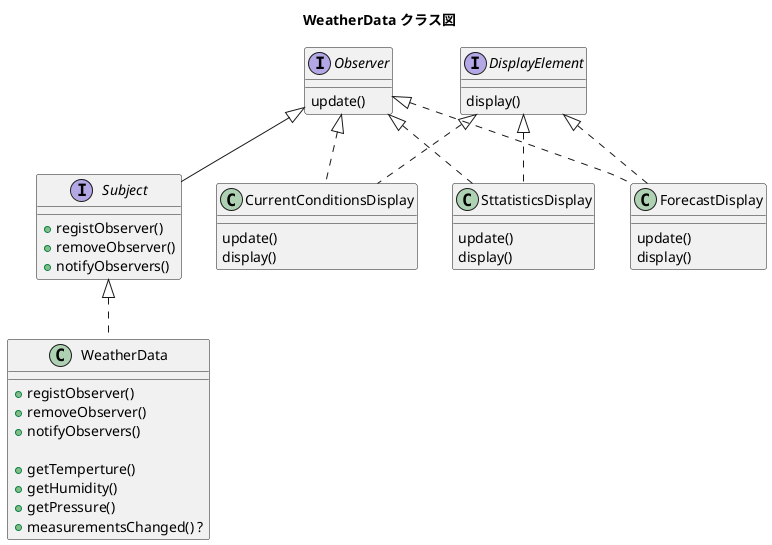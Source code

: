 @startuml
title WeatherData クラス図

interface Subject {
  +registObserver()
  +removeObserver()
  +notifyObservers()
}

Subject <|.. WeatherData

class WeatherData {
  +registObserver()
  +removeObserver()
  +notifyObservers()

  +getTemperture()
  +getHumidity()
  +getPressure()
  +measurementsChanged() ?
}

Observer <|-- Subject

interface Observer {
  update()
}

interface DisplayElement {
  display()
}

class CurrentConditionsDisplay {
  update()
  display()
}

class SttatisticsDisplay {
  update()
  display()
}

class ForecastDisplay {
  update()
  display()
}

Observer <|.. CurrentConditionsDisplay
Observer <|.. SttatisticsDisplay
Observer <|.. ForecastDisplay

DisplayElement <|.. CurrentConditionsDisplay
DisplayElement <|.. SttatisticsDisplay
DisplayElement <|.. ForecastDisplay

@enduml